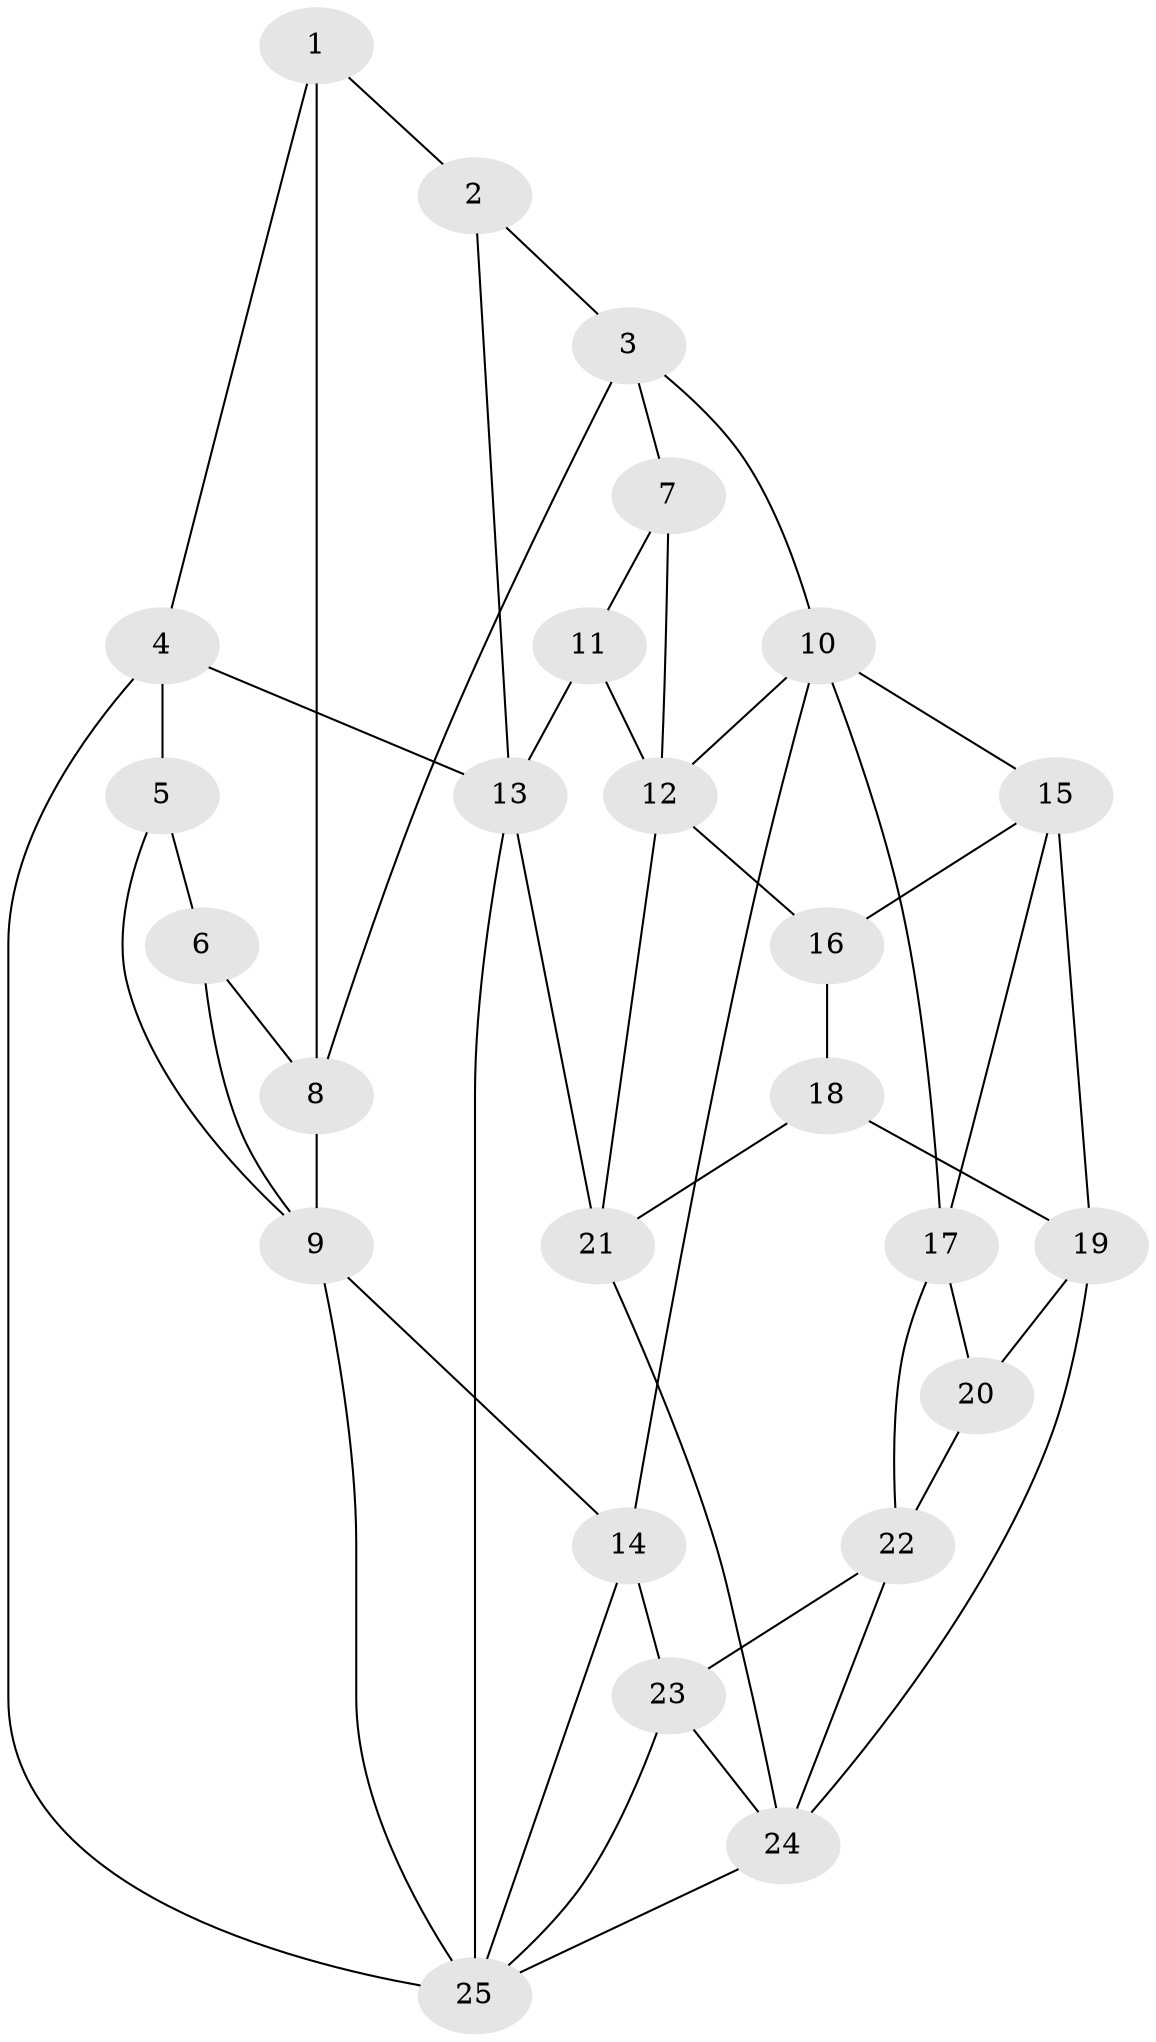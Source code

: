 // original degree distribution, {3: 0.024096385542168676, 6: 0.2289156626506024, 4: 0.26506024096385544, 5: 0.4819277108433735}
// Generated by graph-tools (version 1.1) at 2025/38/03/04/25 23:38:28]
// undirected, 25 vertices, 49 edges
graph export_dot {
  node [color=gray90,style=filled];
  1;
  2;
  3;
  4;
  5;
  6;
  7;
  8;
  9;
  10;
  11;
  12;
  13;
  14;
  15;
  16;
  17;
  18;
  19;
  20;
  21;
  22;
  23;
  24;
  25;
  1 -- 2 [weight=1.0];
  1 -- 4 [weight=1.0];
  1 -- 8 [weight=1.0];
  2 -- 3 [weight=1.0];
  2 -- 13 [weight=2.0];
  3 -- 7 [weight=1.0];
  3 -- 8 [weight=1.0];
  3 -- 10 [weight=1.0];
  4 -- 5 [weight=2.0];
  4 -- 13 [weight=1.0];
  4 -- 25 [weight=2.0];
  5 -- 6 [weight=1.0];
  5 -- 9 [weight=1.0];
  6 -- 8 [weight=2.0];
  6 -- 9 [weight=1.0];
  7 -- 11 [weight=2.0];
  7 -- 12 [weight=1.0];
  8 -- 9 [weight=1.0];
  9 -- 14 [weight=1.0];
  9 -- 25 [weight=1.0];
  10 -- 12 [weight=1.0];
  10 -- 14 [weight=1.0];
  10 -- 15 [weight=1.0];
  10 -- 17 [weight=1.0];
  11 -- 12 [weight=1.0];
  11 -- 13 [weight=2.0];
  12 -- 16 [weight=1.0];
  12 -- 21 [weight=1.0];
  13 -- 21 [weight=2.0];
  13 -- 25 [weight=1.0];
  14 -- 23 [weight=1.0];
  14 -- 25 [weight=1.0];
  15 -- 16 [weight=1.0];
  15 -- 17 [weight=1.0];
  15 -- 19 [weight=1.0];
  16 -- 18 [weight=2.0];
  17 -- 20 [weight=2.0];
  17 -- 22 [weight=1.0];
  18 -- 19 [weight=2.0];
  18 -- 21 [weight=2.0];
  19 -- 20 [weight=1.0];
  19 -- 24 [weight=1.0];
  20 -- 22 [weight=1.0];
  21 -- 24 [weight=1.0];
  22 -- 23 [weight=1.0];
  22 -- 24 [weight=1.0];
  23 -- 24 [weight=1.0];
  23 -- 25 [weight=1.0];
  24 -- 25 [weight=1.0];
}
